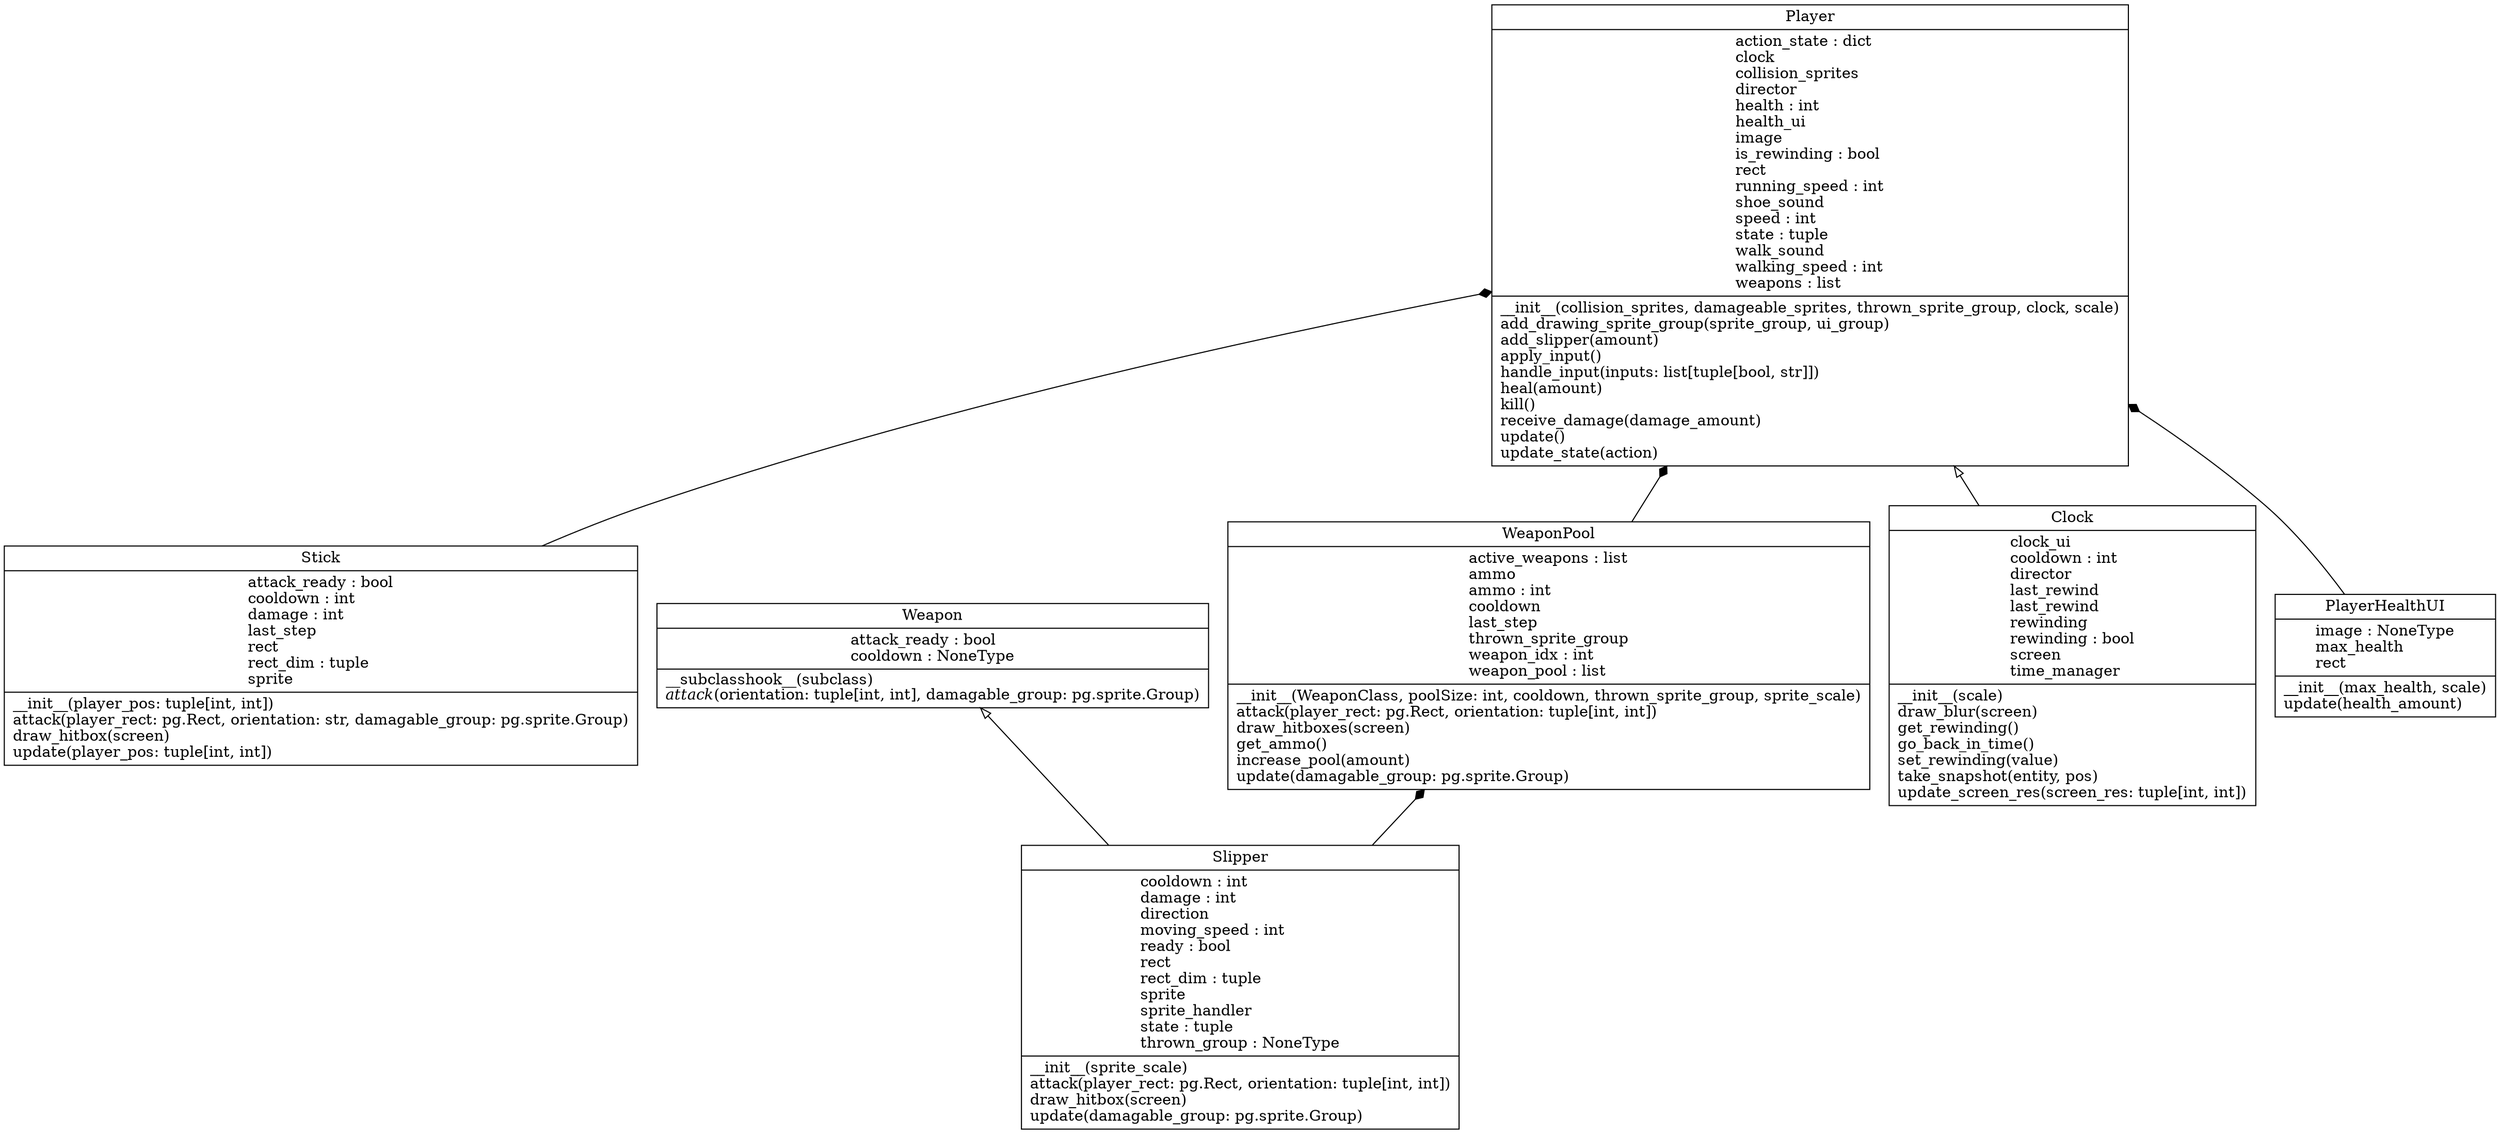 digraph "Player" {
rankdir=BT
charset="utf-8"
"player.Player" [color="black", fontcolor="black", label=<{Player|action_state : dict<br ALIGN="LEFT"/>clock<br ALIGN="LEFT"/>collision_sprites<br ALIGN="LEFT"/>director<br ALIGN="LEFT"/>health : int<br ALIGN="LEFT"/>health_ui<br ALIGN="LEFT"/>image<br ALIGN="LEFT"/>is_rewinding : bool<br ALIGN="LEFT"/>rect<br ALIGN="LEFT"/>running_speed : int<br ALIGN="LEFT"/>shoe_sound<br ALIGN="LEFT"/>speed : int<br ALIGN="LEFT"/>state : tuple<br ALIGN="LEFT"/>walk_sound<br ALIGN="LEFT"/>walking_speed : int<br ALIGN="LEFT"/>weapons : list<br ALIGN="LEFT"/>|__init__(collision_sprites, damageable_sprites, thrown_sprite_group, clock, scale)<br ALIGN="LEFT"/>add_drawing_sprite_group(sprite_group, ui_group)<br ALIGN="LEFT"/>add_slipper(amount)<br ALIGN="LEFT"/>apply_input()<br ALIGN="LEFT"/>handle_input(inputs: list[tuple[bool, str]])<br ALIGN="LEFT"/>heal(amount)<br ALIGN="LEFT"/>kill()<br ALIGN="LEFT"/>receive_damage(damage_amount)<br ALIGN="LEFT"/>update()<br ALIGN="LEFT"/>update_state(action)<br ALIGN="LEFT"/>}>, shape="record", style="solid"];
"weapons.Weapon" [color="black", fontcolor="black", label=<{Weapon|attack_ready : bool<br ALIGN="LEFT"/>cooldown : NoneType<br ALIGN="LEFT"/>|__subclasshook__(subclass)<br ALIGN="LEFT"/><I>attack</I>(orientation: tuple[int, int], damagable_group: pg.sprite.Group)<br ALIGN="LEFT"/>}>, shape="record", style="solid"];
"stick.Stick" [color="black", fontcolor="black", label=<{Stick|attack_ready : bool<br ALIGN="LEFT"/>cooldown : int<br ALIGN="LEFT"/>damage : int<br ALIGN="LEFT"/>last_step<br ALIGN="LEFT"/>rect<br ALIGN="LEFT"/>rect_dim : tuple<br ALIGN="LEFT"/>sprite<br ALIGN="LEFT"/>|__init__(player_pos: tuple[int, int])<br ALIGN="LEFT"/>attack(player_rect: pg.Rect, orientation: str, damagable_group: pg.sprite.Group)<br ALIGN="LEFT"/>draw_hitbox(screen)<br ALIGN="LEFT"/>update(player_pos: tuple[int, int])<br ALIGN="LEFT"/>}>, shape="record", style="solid"];
"slipper.Slipper" [color="black", fontcolor="black", label=<{Slipper|cooldown : int<br ALIGN="LEFT"/>damage : int<br ALIGN="LEFT"/>direction<br ALIGN="LEFT"/>moving_speed : int<br ALIGN="LEFT"/>ready : bool<br ALIGN="LEFT"/>rect<br ALIGN="LEFT"/>rect_dim : tuple<br ALIGN="LEFT"/>sprite<br ALIGN="LEFT"/>sprite_handler<br ALIGN="LEFT"/>state : tuple<br ALIGN="LEFT"/>thrown_group : NoneType<br ALIGN="LEFT"/>|__init__(sprite_scale)<br ALIGN="LEFT"/>attack(player_rect: pg.Rect, orientation: tuple[int, int])<br ALIGN="LEFT"/>draw_hitbox(screen)<br ALIGN="LEFT"/>update(damagable_group: pg.sprite.Group)<br ALIGN="LEFT"/>}>, shape="record", style="solid"];
"slipper.WeaponPool" [color="black", fontcolor="black", label=<{WeaponPool|active_weapons : list<br ALIGN="LEFT"/>ammo<br ALIGN="LEFT"/>ammo : int<br ALIGN="LEFT"/>cooldown<br ALIGN="LEFT"/>last_step<br ALIGN="LEFT"/>thrown_sprite_group<br ALIGN="LEFT"/>weapon_idx : int<br ALIGN="LEFT"/>weapon_pool : list<br ALIGN="LEFT"/>|__init__(WeaponClass, poolSize: int, cooldown, thrown_sprite_group, sprite_scale)<br ALIGN="LEFT"/>attack(player_rect: pg.Rect, orientation: tuple[int, int])<br ALIGN="LEFT"/>draw_hitboxes(screen)<br ALIGN="LEFT"/>get_ammo()<br ALIGN="LEFT"/>increase_pool(amount)<br ALIGN="LEFT"/>update(damagable_group: pg.sprite.Group)<br ALIGN="LEFT"/>}>, shape="record", style="solid"];
"clock.Clock" [color="black", fontcolor="black", label=<{Clock|clock_ui<br ALIGN="LEFT"/>cooldown : int<br ALIGN="LEFT"/>director<br ALIGN="LEFT"/>last_rewind<br ALIGN="LEFT"/>last_rewind<br ALIGN="LEFT"/>rewinding<br ALIGN="LEFT"/>rewinding : bool<br ALIGN="LEFT"/>screen<br ALIGN="LEFT"/>time_manager<br ALIGN="LEFT"/>|__init__(scale)<br ALIGN="LEFT"/>draw_blur(screen)<br ALIGN="LEFT"/>get_rewinding()<br ALIGN="LEFT"/>go_back_in_time()<br ALIGN="LEFT"/>set_rewinding(value)<br ALIGN="LEFT"/>take_snapshot(entity, pos)<br ALIGN="LEFT"/>update_screen_res(screen_res: tuple[int, int])<br ALIGN="LEFT"/>}>, shape="record", style="solid"];
"ui.PlayerHealthUI" [color="black", fontcolor="black", label=<{PlayerHealthUI|image : NoneType<br ALIGN="LEFT"/>max_health<br ALIGN="LEFT"/>rect<br ALIGN="LEFT"/>|__init__(max_health, scale)<br ALIGN="LEFT"/>update(health_amount)<br ALIGN="LEFT"/>}>, shape="record", style="solid"];
"ui.PlayerHealthUI" -> "player.Player" [arrowhead="diamond"];
"clock.Clock" -> "player.Player" [arrowhead="empty"]
"slipper.Slipper" -> "weapons.Weapon" [arrowhead="empty"]
"slipper.WeaponPool" -> "player.Player" [arrowhead="diamond"]
"slipper.Slipper" -> "slipper.WeaponPool" [arrowhead="diamond"]
"stick.Stick" -> "player.Player" [arrowhead="diamond"]
}

